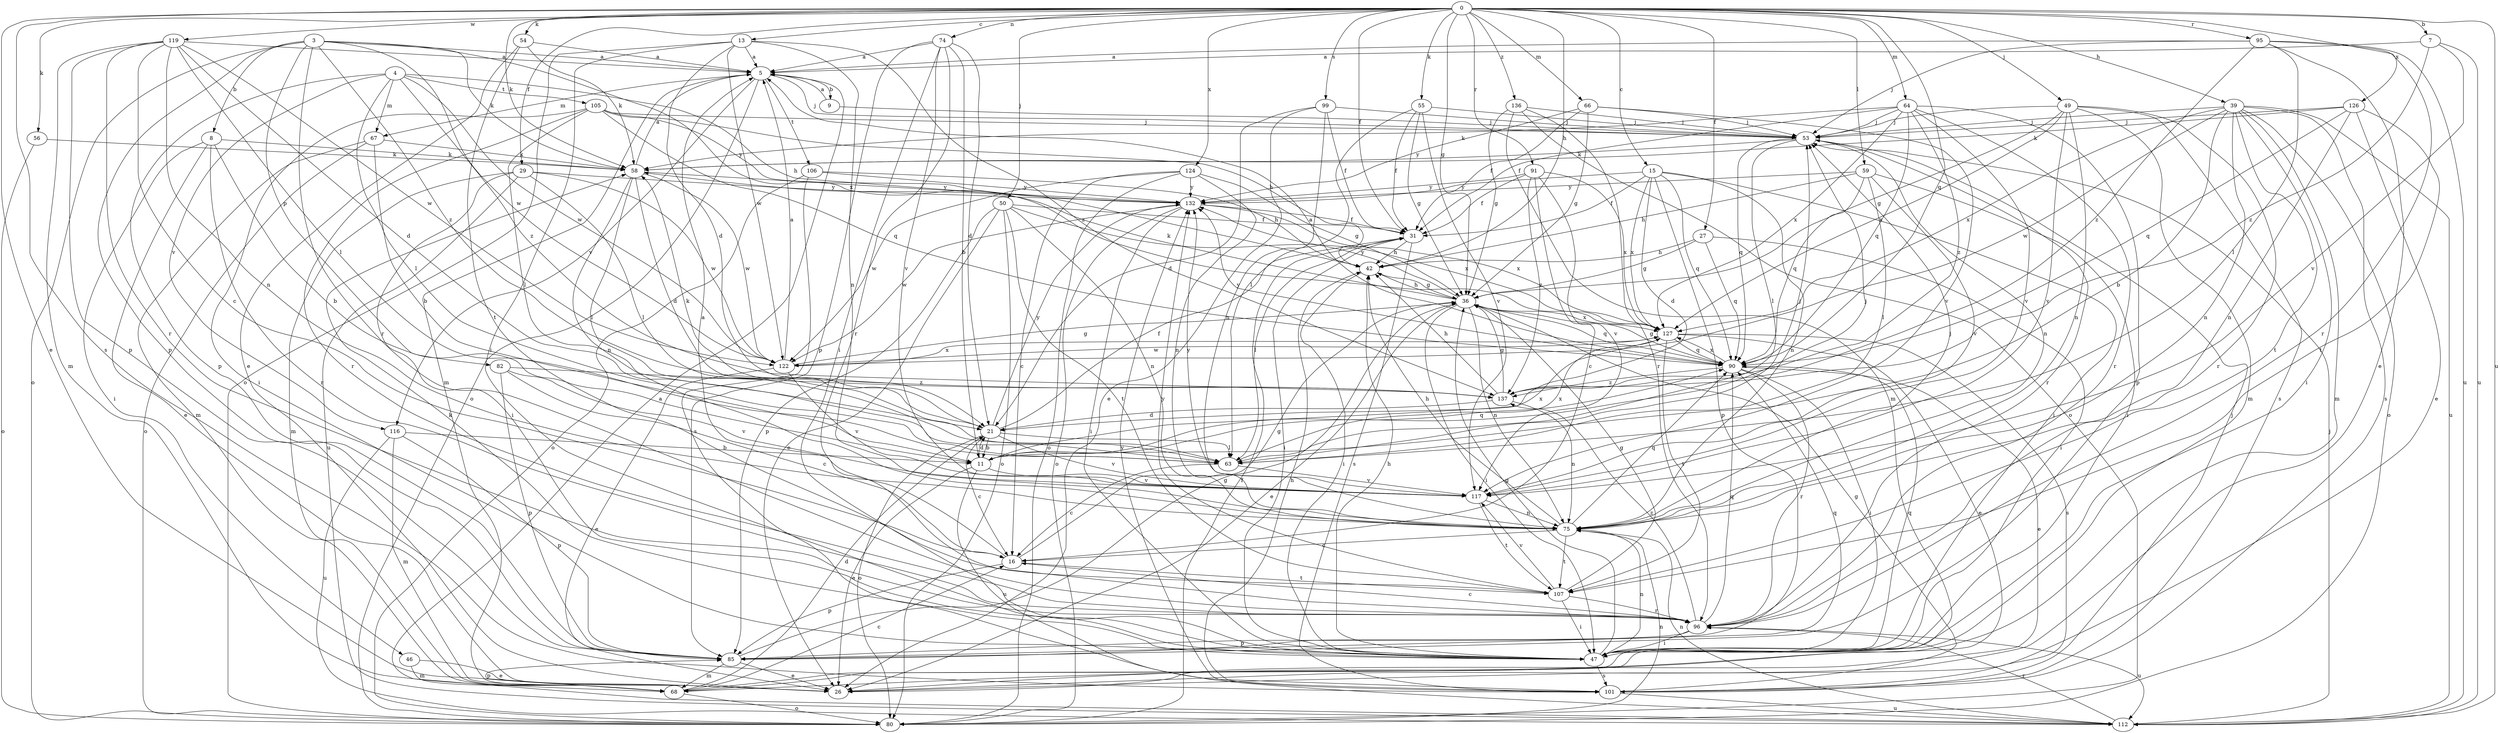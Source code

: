 strict digraph  {
0;
3;
4;
5;
7;
8;
9;
11;
13;
15;
16;
21;
26;
27;
29;
31;
36;
39;
42;
46;
47;
49;
50;
53;
54;
55;
56;
58;
59;
63;
64;
66;
67;
68;
74;
75;
80;
82;
85;
90;
91;
95;
96;
99;
101;
105;
106;
107;
112;
116;
117;
119;
122;
124;
126;
127;
132;
136;
137;
0 -> 7  [label=b];
0 -> 13  [label=c];
0 -> 15  [label=c];
0 -> 26  [label=e];
0 -> 27  [label=f];
0 -> 29  [label=f];
0 -> 31  [label=f];
0 -> 36  [label=g];
0 -> 39  [label=h];
0 -> 42  [label=h];
0 -> 49  [label=j];
0 -> 50  [label=j];
0 -> 54  [label=k];
0 -> 55  [label=k];
0 -> 56  [label=k];
0 -> 58  [label=k];
0 -> 59  [label=l];
0 -> 64  [label=m];
0 -> 66  [label=m];
0 -> 74  [label=n];
0 -> 90  [label=q];
0 -> 91  [label=r];
0 -> 95  [label=r];
0 -> 99  [label=s];
0 -> 101  [label=s];
0 -> 112  [label=u];
0 -> 119  [label=w];
0 -> 124  [label=x];
0 -> 126  [label=x];
0 -> 136  [label=z];
3 -> 5  [label=a];
3 -> 8  [label=b];
3 -> 58  [label=k];
3 -> 80  [label=o];
3 -> 82  [label=p];
3 -> 85  [label=p];
3 -> 96  [label=r];
3 -> 122  [label=w];
3 -> 127  [label=x];
3 -> 137  [label=z];
4 -> 42  [label=h];
4 -> 63  [label=l];
4 -> 67  [label=m];
4 -> 85  [label=p];
4 -> 105  [label=t];
4 -> 116  [label=v];
4 -> 122  [label=w];
4 -> 137  [label=z];
5 -> 9  [label=b];
5 -> 53  [label=j];
5 -> 67  [label=m];
5 -> 68  [label=m];
5 -> 80  [label=o];
5 -> 106  [label=t];
5 -> 116  [label=v];
7 -> 5  [label=a];
7 -> 112  [label=u];
7 -> 117  [label=v];
7 -> 137  [label=z];
8 -> 11  [label=b];
8 -> 26  [label=e];
8 -> 46  [label=i];
8 -> 58  [label=k];
8 -> 96  [label=r];
9 -> 5  [label=a];
9 -> 53  [label=j];
11 -> 21  [label=d];
11 -> 26  [label=e];
11 -> 53  [label=j];
11 -> 90  [label=q];
11 -> 112  [label=u];
11 -> 117  [label=v];
11 -> 127  [label=x];
13 -> 5  [label=a];
13 -> 21  [label=d];
13 -> 47  [label=i];
13 -> 75  [label=n];
13 -> 80  [label=o];
13 -> 122  [label=w];
13 -> 137  [label=z];
15 -> 21  [label=d];
15 -> 31  [label=f];
15 -> 47  [label=i];
15 -> 75  [label=n];
15 -> 85  [label=p];
15 -> 90  [label=q];
15 -> 127  [label=x];
15 -> 132  [label=y];
16 -> 5  [label=a];
16 -> 36  [label=g];
16 -> 85  [label=p];
16 -> 107  [label=t];
21 -> 11  [label=b];
21 -> 16  [label=c];
21 -> 31  [label=f];
21 -> 58  [label=k];
21 -> 63  [label=l];
21 -> 80  [label=o];
21 -> 117  [label=v];
21 -> 132  [label=y];
27 -> 36  [label=g];
27 -> 42  [label=h];
27 -> 47  [label=i];
27 -> 90  [label=q];
29 -> 47  [label=i];
29 -> 63  [label=l];
29 -> 68  [label=m];
29 -> 112  [label=u];
29 -> 122  [label=w];
29 -> 132  [label=y];
31 -> 42  [label=h];
31 -> 47  [label=i];
31 -> 63  [label=l];
31 -> 101  [label=s];
36 -> 26  [label=e];
36 -> 42  [label=h];
36 -> 47  [label=i];
36 -> 58  [label=k];
36 -> 75  [label=n];
36 -> 90  [label=q];
36 -> 127  [label=x];
36 -> 132  [label=y];
39 -> 11  [label=b];
39 -> 47  [label=i];
39 -> 53  [label=j];
39 -> 68  [label=m];
39 -> 75  [label=n];
39 -> 80  [label=o];
39 -> 101  [label=s];
39 -> 107  [label=t];
39 -> 112  [label=u];
39 -> 122  [label=w];
39 -> 127  [label=x];
42 -> 36  [label=g];
42 -> 47  [label=i];
46 -> 26  [label=e];
46 -> 68  [label=m];
47 -> 36  [label=g];
47 -> 42  [label=h];
47 -> 58  [label=k];
47 -> 75  [label=n];
47 -> 90  [label=q];
47 -> 101  [label=s];
49 -> 36  [label=g];
49 -> 53  [label=j];
49 -> 68  [label=m];
49 -> 75  [label=n];
49 -> 96  [label=r];
49 -> 101  [label=s];
49 -> 117  [label=v];
49 -> 127  [label=x];
50 -> 26  [label=e];
50 -> 31  [label=f];
50 -> 75  [label=n];
50 -> 80  [label=o];
50 -> 85  [label=p];
50 -> 107  [label=t];
50 -> 127  [label=x];
53 -> 58  [label=k];
53 -> 63  [label=l];
53 -> 75  [label=n];
53 -> 90  [label=q];
53 -> 96  [label=r];
54 -> 5  [label=a];
54 -> 26  [label=e];
54 -> 58  [label=k];
54 -> 107  [label=t];
55 -> 31  [label=f];
55 -> 36  [label=g];
55 -> 53  [label=j];
55 -> 63  [label=l];
55 -> 117  [label=v];
56 -> 58  [label=k];
56 -> 80  [label=o];
58 -> 5  [label=a];
58 -> 21  [label=d];
58 -> 63  [label=l];
58 -> 75  [label=n];
58 -> 122  [label=w];
58 -> 132  [label=y];
59 -> 42  [label=h];
59 -> 47  [label=i];
59 -> 63  [label=l];
59 -> 90  [label=q];
59 -> 117  [label=v];
59 -> 132  [label=y];
63 -> 16  [label=c];
63 -> 53  [label=j];
63 -> 117  [label=v];
63 -> 127  [label=x];
64 -> 31  [label=f];
64 -> 53  [label=j];
64 -> 58  [label=k];
64 -> 85  [label=p];
64 -> 90  [label=q];
64 -> 96  [label=r];
64 -> 117  [label=v];
64 -> 127  [label=x];
64 -> 137  [label=z];
66 -> 31  [label=f];
66 -> 36  [label=g];
66 -> 53  [label=j];
66 -> 117  [label=v];
66 -> 132  [label=y];
67 -> 11  [label=b];
67 -> 58  [label=k];
67 -> 68  [label=m];
67 -> 80  [label=o];
68 -> 16  [label=c];
68 -> 21  [label=d];
68 -> 80  [label=o];
68 -> 85  [label=p];
74 -> 5  [label=a];
74 -> 11  [label=b];
74 -> 21  [label=d];
74 -> 47  [label=i];
74 -> 85  [label=p];
74 -> 96  [label=r];
74 -> 117  [label=v];
75 -> 16  [label=c];
75 -> 42  [label=h];
75 -> 53  [label=j];
75 -> 90  [label=q];
75 -> 107  [label=t];
80 -> 31  [label=f];
80 -> 75  [label=n];
82 -> 16  [label=c];
82 -> 85  [label=p];
82 -> 117  [label=v];
82 -> 137  [label=z];
85 -> 26  [label=e];
85 -> 36  [label=g];
85 -> 68  [label=m];
85 -> 90  [label=q];
90 -> 5  [label=a];
90 -> 26  [label=e];
90 -> 36  [label=g];
90 -> 47  [label=i];
90 -> 96  [label=r];
90 -> 127  [label=x];
90 -> 132  [label=y];
90 -> 137  [label=z];
91 -> 16  [label=c];
91 -> 31  [label=f];
91 -> 117  [label=v];
91 -> 127  [label=x];
91 -> 132  [label=y];
91 -> 137  [label=z];
95 -> 5  [label=a];
95 -> 26  [label=e];
95 -> 53  [label=j];
95 -> 63  [label=l];
95 -> 96  [label=r];
95 -> 112  [label=u];
95 -> 137  [label=z];
96 -> 16  [label=c];
96 -> 47  [label=i];
96 -> 85  [label=p];
96 -> 90  [label=q];
96 -> 112  [label=u];
96 -> 137  [label=z];
99 -> 21  [label=d];
99 -> 26  [label=e];
99 -> 31  [label=f];
99 -> 53  [label=j];
99 -> 75  [label=n];
101 -> 36  [label=g];
101 -> 42  [label=h];
101 -> 53  [label=j];
101 -> 112  [label=u];
101 -> 132  [label=y];
105 -> 42  [label=h];
105 -> 47  [label=i];
105 -> 53  [label=j];
105 -> 63  [label=l];
105 -> 90  [label=q];
105 -> 96  [label=r];
105 -> 132  [label=y];
106 -> 42  [label=h];
106 -> 80  [label=o];
106 -> 101  [label=s];
106 -> 132  [label=y];
107 -> 36  [label=g];
107 -> 47  [label=i];
107 -> 96  [label=r];
107 -> 117  [label=v];
107 -> 132  [label=y];
112 -> 5  [label=a];
112 -> 53  [label=j];
112 -> 75  [label=n];
112 -> 96  [label=r];
116 -> 11  [label=b];
116 -> 68  [label=m];
116 -> 85  [label=p];
116 -> 112  [label=u];
117 -> 75  [label=n];
117 -> 107  [label=t];
117 -> 132  [label=y];
119 -> 5  [label=a];
119 -> 16  [label=c];
119 -> 21  [label=d];
119 -> 63  [label=l];
119 -> 68  [label=m];
119 -> 75  [label=n];
119 -> 85  [label=p];
119 -> 96  [label=r];
119 -> 122  [label=w];
122 -> 5  [label=a];
122 -> 26  [label=e];
122 -> 36  [label=g];
122 -> 117  [label=v];
122 -> 127  [label=x];
124 -> 16  [label=c];
124 -> 36  [label=g];
124 -> 75  [label=n];
124 -> 80  [label=o];
124 -> 122  [label=w];
124 -> 132  [label=y];
126 -> 26  [label=e];
126 -> 53  [label=j];
126 -> 58  [label=k];
126 -> 75  [label=n];
126 -> 90  [label=q];
126 -> 107  [label=t];
127 -> 26  [label=e];
127 -> 90  [label=q];
127 -> 101  [label=s];
127 -> 107  [label=t];
127 -> 122  [label=w];
132 -> 31  [label=f];
132 -> 47  [label=i];
132 -> 80  [label=o];
132 -> 122  [label=w];
132 -> 127  [label=x];
136 -> 36  [label=g];
136 -> 53  [label=j];
136 -> 68  [label=m];
136 -> 80  [label=o];
136 -> 96  [label=r];
137 -> 21  [label=d];
137 -> 36  [label=g];
137 -> 42  [label=h];
137 -> 75  [label=n];
}
